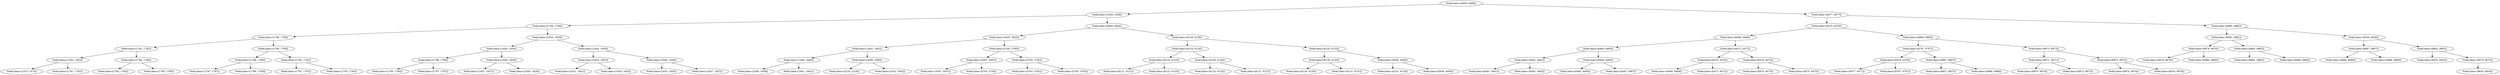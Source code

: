 digraph G{
1322863994 [label="Node{data=[6460, 6460]}"]
1322863994 -> 1610130652
1610130652 [label="Node{data=[1838, 1838]}"]
1610130652 -> 2021495985
2021495985 [label="Node{data=[1794, 1794]}"]
2021495985 -> 952876380
952876380 [label="Node{data=[1786, 1786]}"]
952876380 -> 1014863266
1014863266 [label="Node{data=[1782, 1782]}"]
1014863266 -> 641271989
641271989 [label="Node{data=[1503, 1503]}"]
641271989 -> 854972639
854972639 [label="Node{data=[1473, 1473]}"]
641271989 -> 1471263360
1471263360 [label="Node{data=[1781, 1781]}"]
1014863266 -> 129105233
129105233 [label="Node{data=[1784, 1784]}"]
129105233 -> 1772298674
1772298674 [label="Node{data=[1783, 1783]}"]
129105233 -> 1972125561
1972125561 [label="Node{data=[1785, 1785]}"]
952876380 -> 804497146
804497146 [label="Node{data=[1790, 1790]}"]
804497146 -> 656444704
656444704 [label="Node{data=[1788, 1788]}"]
656444704 -> 1476298439
1476298439 [label="Node{data=[1787, 1787]}"]
656444704 -> 1134369974
1134369974 [label="Node{data=[1789, 1789]}"]
804497146 -> 1911273033
1911273033 [label="Node{data=[1792, 1792]}"]
1911273033 -> 1375829209
1375829209 [label="Node{data=[1791, 1791]}"]
1911273033 -> 1911165152
1911165152 [label="Node{data=[1793, 1793]}"]
2021495985 -> 1522129607
1522129607 [label="Node{data=[1830, 1830]}"]
1522129607 -> 1993106983
1993106983 [label="Node{data=[1826, 1826]}"]
1993106983 -> 804400019
804400019 [label="Node{data=[1796, 1796]}"]
804400019 -> 238965661
238965661 [label="Node{data=[1795, 1795]}"]
804400019 -> 440782719
440782719 [label="Node{data=[1797, 1797]}"]
1993106983 -> 254639950
254639950 [label="Node{data=[1828, 1828]}"]
254639950 -> 826106763
826106763 [label="Node{data=[1827, 1827]}"]
254639950 -> 1306750090
1306750090 [label="Node{data=[1829, 1829]}"]
1522129607 -> 2036956286
2036956286 [label="Node{data=[1834, 1834]}"]
2036956286 -> 500869906
500869906 [label="Node{data=[1832, 1832]}"]
500869906 -> 1201779225
1201779225 [label="Node{data=[1831, 1831]}"]
500869906 -> 300941659
300941659 [label="Node{data=[1833, 1833]}"]
2036956286 -> 591926679
591926679 [label="Node{data=[1836, 1836]}"]
591926679 -> 1795340503
1795340503 [label="Node{data=[1835, 1835]}"]
591926679 -> 561643220
561643220 [label="Node{data=[1837, 1837]}"]
1610130652 -> 814930297
814930297 [label="Node{data=[6064, 6064]}"]
814930297 -> 1402312273
1402312273 [label="Node{data=[3825, 3825]}"]
1402312273 -> 758073588
758073588 [label="Node{data=[1842, 1842]}"]
758073588 -> 1129221339
1129221339 [label="Node{data=[1840, 1840]}"]
1129221339 -> 1706151130
1706151130 [label="Node{data=[1839, 1839]}"]
1129221339 -> 451537187
451537187 [label="Node{data=[1841, 1841]}"]
758073588 -> 1297513058
1297513058 [label="Node{data=[2580, 2580]}"]
1297513058 -> 2051608391
2051608391 [label="Node{data=[2216, 2216]}"]
1297513058 -> 301321160
301321160 [label="Node{data=[3342, 3342]}"]
1402312273 -> 1149278244
1149278244 [label="Node{data=[5760, 5760]}"]
1149278244 -> 989556668
989556668 [label="Node{data=[5097, 5097]}"]
989556668 -> 150629523
150629523 [label="Node{data=[4507, 4507]}"]
989556668 -> 938364367
938364367 [label="Node{data=[5759, 5759]}"]
1149278244 -> 2003804846
2003804846 [label="Node{data=[5762, 5762]}"]
2003804846 -> 369665392
369665392 [label="Node{data=[5761, 5761]}"]
2003804846 -> 1296948694
1296948694 [label="Node{data=[5763, 5763]}"]
814930297 -> 134766981
134766981 [label="Node{data=[6128, 6128]}"]
134766981 -> 41474296
41474296 [label="Node{data=[6124, 6124]}"]
41474296 -> 1367920354
1367920354 [label="Node{data=[6122, 6122]}"]
1367920354 -> 1913129576
1913129576 [label="Node{data=[6121, 6121]}"]
1367920354 -> 969361893
969361893 [label="Node{data=[6123, 6123]}"]
41474296 -> 2101147965
2101147965 [label="Node{data=[6126, 6126]}"]
2101147965 -> 1792329638
1792329638 [label="Node{data=[6125, 6125]}"]
2101147965 -> 1488833502
1488833502 [label="Node{data=[6127, 6127]}"]
134766981 -> 1538668877
1538668877 [label="Node{data=[6132, 6132]}"]
1538668877 -> 1096406551
1096406551 [label="Node{data=[6130, 6130]}"]
1096406551 -> 234668141
234668141 [label="Node{data=[6129, 6129]}"]
1096406551 -> 992549175
992549175 [label="Node{data=[6131, 6131]}"]
1538668877 -> 1371485006
1371485006 [label="Node{data=[6458, 6458]}"]
1371485006 -> 1591324160
1591324160 [label="Node{data=[6133, 6133]}"]
1371485006 -> 902689310
902689310 [label="Node{data=[6459, 6459]}"]
1322863994 -> 1180607793
1180607793 [label="Node{data=[6877, 6877]}"]
1180607793 -> 1850989559
1850989559 [label="Node{data=[6476, 6476]}"]
1850989559 -> 2104082835
2104082835 [label="Node{data=[6468, 6468]}"]
2104082835 -> 669946146
669946146 [label="Node{data=[6464, 6464]}"]
669946146 -> 346742723
346742723 [label="Node{data=[6462, 6462]}"]
346742723 -> 1683366594
1683366594 [label="Node{data=[6461, 6461]}"]
346742723 -> 1459618434
1459618434 [label="Node{data=[6463, 6463]}"]
669946146 -> 78970561
78970561 [label="Node{data=[6466, 6466]}"]
78970561 -> 1176661331
1176661331 [label="Node{data=[6465, 6465]}"]
78970561 -> 322373479
322373479 [label="Node{data=[6467, 6467]}"]
2104082835 -> 1156846481
1156846481 [label="Node{data=[6472, 6472]}"]
1156846481 -> 1729474360
1729474360 [label="Node{data=[6470, 6470]}"]
1729474360 -> 847777404
847777404 [label="Node{data=[6469, 6469]}"]
1729474360 -> 430914421
430914421 [label="Node{data=[6471, 6471]}"]
1156846481 -> 2099497802
2099497802 [label="Node{data=[6474, 6474]}"]
2099497802 -> 923129785
923129785 [label="Node{data=[6473, 6473]}"]
2099497802 -> 1166857419
1166857419 [label="Node{data=[6475, 6475]}"]
1850989559 -> 630729628
630729628 [label="Node{data=[6869, 6869]}"]
630729628 -> 1174593022
1174593022 [label="Node{data=[6797, 6797]}"]
1174593022 -> 1596158616
1596158616 [label="Node{data=[6478, 6478]}"]
1596158616 -> 2091568955
2091568955 [label="Node{data=[6477, 6477]}"]
1596158616 -> 403361785
403361785 [label="Node{data=[6767, 6767]}"]
1174593022 -> 1219955755
1219955755 [label="Node{data=[6867, 6867]}"]
1219955755 -> 214171671
214171671 [label="Node{data=[6837, 6837]}"]
1219955755 -> 641586595
641586595 [label="Node{data=[6868, 6868]}"]
630729628 -> 1745269658
1745269658 [label="Node{data=[6873, 6873]}"]
1745269658 -> 404761829
404761829 [label="Node{data=[6871, 6871]}"]
404761829 -> 877155150
877155150 [label="Node{data=[6870, 6870]}"]
404761829 -> 2089818281
2089818281 [label="Node{data=[6872, 6872]}"]
1745269658 -> 567803586
567803586 [label="Node{data=[6875, 6875]}"]
567803586 -> 948549913
948549913 [label="Node{data=[6874, 6874]}"]
567803586 -> 1319980901
1319980901 [label="Node{data=[6876, 6876]}"]
1180607793 -> 847532873
847532873 [label="Node{data=[6885, 6885]}"]
847532873 -> 742099509
742099509 [label="Node{data=[6881, 6881]}"]
742099509 -> 1494204378
1494204378 [label="Node{data=[6879, 6879]}"]
1494204378 -> 2105345529
2105345529 [label="Node{data=[6878, 6878]}"]
1494204378 -> 1844649732
1844649732 [label="Node{data=[6880, 6880]}"]
742099509 -> 493443757
493443757 [label="Node{data=[6883, 6883]}"]
493443757 -> 968677301
968677301 [label="Node{data=[6882, 6882]}"]
493443757 -> 754671542
754671542 [label="Node{data=[6884, 6884]}"]
847532873 -> 1493532178
1493532178 [label="Node{data=[8269, 8269]}"]
1493532178 -> 242154413
242154413 [label="Node{data=[6887, 6887]}"]
242154413 -> 1362138282
1362138282 [label="Node{data=[6886, 6886]}"]
242154413 -> 658532309
658532309 [label="Node{data=[6888, 6888]}"]
1493532178 -> 1439131841
1439131841 [label="Node{data=[8902, 8902]}"]
1439131841 -> 747459143
747459143 [label="Node{data=[8420, 8420]}"]
1439131841 -> 2035091128
2035091128 [label="Node{data=[9075, 9075]}"]
2035091128 -> 1570224267
1570224267 [label="Node{data=[9634, 9634]}"]
}
